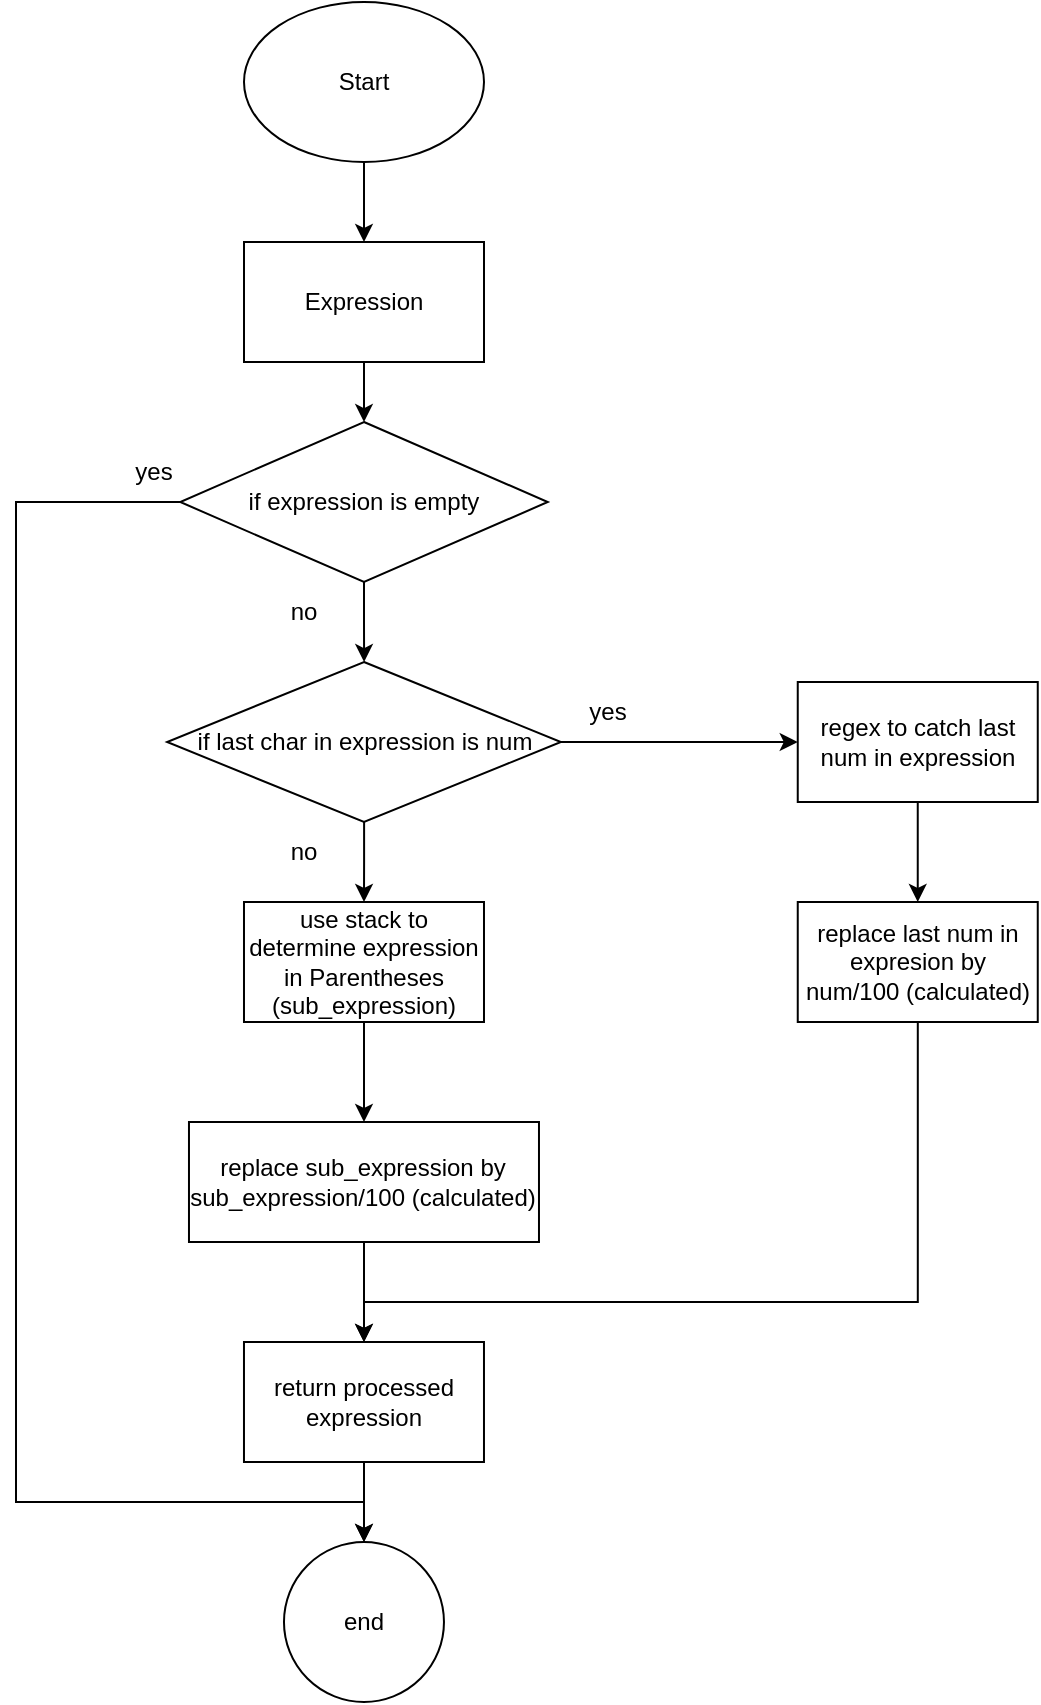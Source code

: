 <mxfile version="25.0.3">
  <diagram id="MUILRtpII4ORc_CDgej2" name="Page-1">
    <mxGraphModel dx="1050" dy="611" grid="1" gridSize="10" guides="1" tooltips="1" connect="1" arrows="1" fold="1" page="1" pageScale="1" pageWidth="850" pageHeight="1100" math="0" shadow="0">
      <root>
        <mxCell id="0" />
        <mxCell id="1" parent="0" />
        <mxCell id="S9w4djGVkDMpA97l86fg-1" value="" style="edgeStyle=orthogonalEdgeStyle;rounded=0;orthogonalLoop=1;jettySize=auto;html=1;" parent="1" source="S9w4djGVkDMpA97l86fg-2" target="S9w4djGVkDMpA97l86fg-4" edge="1">
          <mxGeometry relative="1" as="geometry" />
        </mxCell>
        <mxCell id="S9w4djGVkDMpA97l86fg-2" value="Start" style="ellipse;whiteSpace=wrap;html=1;" parent="1" vertex="1">
          <mxGeometry x="255" y="10" width="120" height="80" as="geometry" />
        </mxCell>
        <mxCell id="S9w4djGVkDMpA97l86fg-20" value="" style="edgeStyle=orthogonalEdgeStyle;rounded=0;orthogonalLoop=1;jettySize=auto;html=1;" parent="1" source="S9w4djGVkDMpA97l86fg-4" target="S9w4djGVkDMpA97l86fg-19" edge="1">
          <mxGeometry relative="1" as="geometry" />
        </mxCell>
        <mxCell id="S9w4djGVkDMpA97l86fg-4" value="Expression" style="rounded=0;whiteSpace=wrap;html=1;" parent="1" vertex="1">
          <mxGeometry x="255" y="130" width="120" height="60" as="geometry" />
        </mxCell>
        <mxCell id="S9w4djGVkDMpA97l86fg-22" value="" style="edgeStyle=orthogonalEdgeStyle;rounded=0;orthogonalLoop=1;jettySize=auto;html=1;" parent="1" source="S9w4djGVkDMpA97l86fg-19" target="S9w4djGVkDMpA97l86fg-21" edge="1">
          <mxGeometry relative="1" as="geometry" />
        </mxCell>
        <mxCell id="S9w4djGVkDMpA97l86fg-43" style="edgeStyle=orthogonalEdgeStyle;rounded=0;orthogonalLoop=1;jettySize=auto;html=1;entryX=0.5;entryY=0;entryDx=0;entryDy=0;" parent="1" source="S9w4djGVkDMpA97l86fg-19" target="S9w4djGVkDMpA97l86fg-39" edge="1">
          <mxGeometry relative="1" as="geometry">
            <mxPoint x="140" y="780" as="targetPoint" />
            <Array as="points">
              <mxPoint x="141" y="260" />
              <mxPoint x="141" y="760" />
              <mxPoint x="315" y="760" />
            </Array>
          </mxGeometry>
        </mxCell>
        <mxCell id="S9w4djGVkDMpA97l86fg-19" value="if expression is empty" style="rhombus;whiteSpace=wrap;html=1;" parent="1" vertex="1">
          <mxGeometry x="223.13" y="220" width="183.75" height="80" as="geometry" />
        </mxCell>
        <mxCell id="S9w4djGVkDMpA97l86fg-24" value="" style="edgeStyle=orthogonalEdgeStyle;rounded=0;orthogonalLoop=1;jettySize=auto;html=1;" parent="1" source="S9w4djGVkDMpA97l86fg-21" target="S9w4djGVkDMpA97l86fg-23" edge="1">
          <mxGeometry relative="1" as="geometry" />
        </mxCell>
        <mxCell id="S9w4djGVkDMpA97l86fg-30" value="" style="edgeStyle=orthogonalEdgeStyle;rounded=0;orthogonalLoop=1;jettySize=auto;html=1;" parent="1" source="S9w4djGVkDMpA97l86fg-21" target="S9w4djGVkDMpA97l86fg-29" edge="1">
          <mxGeometry relative="1" as="geometry" />
        </mxCell>
        <mxCell id="S9w4djGVkDMpA97l86fg-21" value="if last char in expression is num" style="rhombus;whiteSpace=wrap;html=1;" parent="1" vertex="1">
          <mxGeometry x="216.57" y="340" width="196.87" height="80" as="geometry" />
        </mxCell>
        <mxCell id="S9w4djGVkDMpA97l86fg-26" value="" style="edgeStyle=orthogonalEdgeStyle;rounded=0;orthogonalLoop=1;jettySize=auto;html=1;" parent="1" source="S9w4djGVkDMpA97l86fg-23" target="S9w4djGVkDMpA97l86fg-25" edge="1">
          <mxGeometry relative="1" as="geometry" />
        </mxCell>
        <mxCell id="S9w4djGVkDMpA97l86fg-23" value="regex to catch last num in expression" style="whiteSpace=wrap;html=1;" parent="1" vertex="1">
          <mxGeometry x="531.875" y="350" width="120" height="60" as="geometry" />
        </mxCell>
        <mxCell id="S9w4djGVkDMpA97l86fg-38" style="edgeStyle=orthogonalEdgeStyle;rounded=0;orthogonalLoop=1;jettySize=auto;html=1;entryX=0.5;entryY=0;entryDx=0;entryDy=0;" parent="1" source="S9w4djGVkDMpA97l86fg-25" target="S9w4djGVkDMpA97l86fg-36" edge="1">
          <mxGeometry relative="1" as="geometry">
            <Array as="points">
              <mxPoint x="592" y="660" />
              <mxPoint x="315" y="660" />
            </Array>
          </mxGeometry>
        </mxCell>
        <mxCell id="S9w4djGVkDMpA97l86fg-25" value="replace last num in expresion by num/100 (calculated)" style="whiteSpace=wrap;html=1;" parent="1" vertex="1">
          <mxGeometry x="531.875" y="460" width="120" height="60" as="geometry" />
        </mxCell>
        <mxCell id="S9w4djGVkDMpA97l86fg-32" value="" style="edgeStyle=orthogonalEdgeStyle;rounded=0;orthogonalLoop=1;jettySize=auto;html=1;" parent="1" source="S9w4djGVkDMpA97l86fg-29" target="S9w4djGVkDMpA97l86fg-31" edge="1">
          <mxGeometry relative="1" as="geometry" />
        </mxCell>
        <mxCell id="S9w4djGVkDMpA97l86fg-29" value="use stack to determine expression in&amp;nbsp;Parentheses (sub_expression)" style="whiteSpace=wrap;html=1;" parent="1" vertex="1">
          <mxGeometry x="254.995" y="460" width="120" height="60" as="geometry" />
        </mxCell>
        <mxCell id="S9w4djGVkDMpA97l86fg-37" value="" style="edgeStyle=orthogonalEdgeStyle;rounded=0;orthogonalLoop=1;jettySize=auto;html=1;" parent="1" source="S9w4djGVkDMpA97l86fg-31" target="S9w4djGVkDMpA97l86fg-36" edge="1">
          <mxGeometry relative="1" as="geometry" />
        </mxCell>
        <mxCell id="S9w4djGVkDMpA97l86fg-31" value="replace sub_expression by sub_expression/100 (calculated)" style="whiteSpace=wrap;html=1;" parent="1" vertex="1">
          <mxGeometry x="227.49" y="570" width="175" height="60" as="geometry" />
        </mxCell>
        <mxCell id="S9w4djGVkDMpA97l86fg-40" value="" style="edgeStyle=orthogonalEdgeStyle;rounded=0;orthogonalLoop=1;jettySize=auto;html=1;" parent="1" source="S9w4djGVkDMpA97l86fg-36" target="S9w4djGVkDMpA97l86fg-39" edge="1">
          <mxGeometry relative="1" as="geometry" />
        </mxCell>
        <mxCell id="S9w4djGVkDMpA97l86fg-36" value="return processed expression" style="rounded=0;whiteSpace=wrap;html=1;" parent="1" vertex="1">
          <mxGeometry x="254.99" y="680" width="120" height="60" as="geometry" />
        </mxCell>
        <mxCell id="S9w4djGVkDMpA97l86fg-39" value="end" style="ellipse;whiteSpace=wrap;html=1;rounded=0;" parent="1" vertex="1">
          <mxGeometry x="274.99" y="780" width="80" height="80" as="geometry" />
        </mxCell>
        <mxCell id="S9w4djGVkDMpA97l86fg-44" value="yes" style="text;html=1;align=center;verticalAlign=middle;whiteSpace=wrap;rounded=0;" parent="1" vertex="1">
          <mxGeometry x="180" y="230" width="60" height="30" as="geometry" />
        </mxCell>
        <mxCell id="S9w4djGVkDMpA97l86fg-45" value="no" style="text;html=1;align=center;verticalAlign=middle;whiteSpace=wrap;rounded=0;" parent="1" vertex="1">
          <mxGeometry x="255" y="300" width="60" height="30" as="geometry" />
        </mxCell>
        <mxCell id="S9w4djGVkDMpA97l86fg-46" value="no" style="text;html=1;align=center;verticalAlign=middle;whiteSpace=wrap;rounded=0;" parent="1" vertex="1">
          <mxGeometry x="254.99" y="420" width="60" height="30" as="geometry" />
        </mxCell>
        <mxCell id="S9w4djGVkDMpA97l86fg-48" value="yes" style="text;html=1;align=center;verticalAlign=middle;whiteSpace=wrap;rounded=0;" parent="1" vertex="1">
          <mxGeometry x="406.88" y="350" width="60" height="30" as="geometry" />
        </mxCell>
      </root>
    </mxGraphModel>
  </diagram>
</mxfile>
